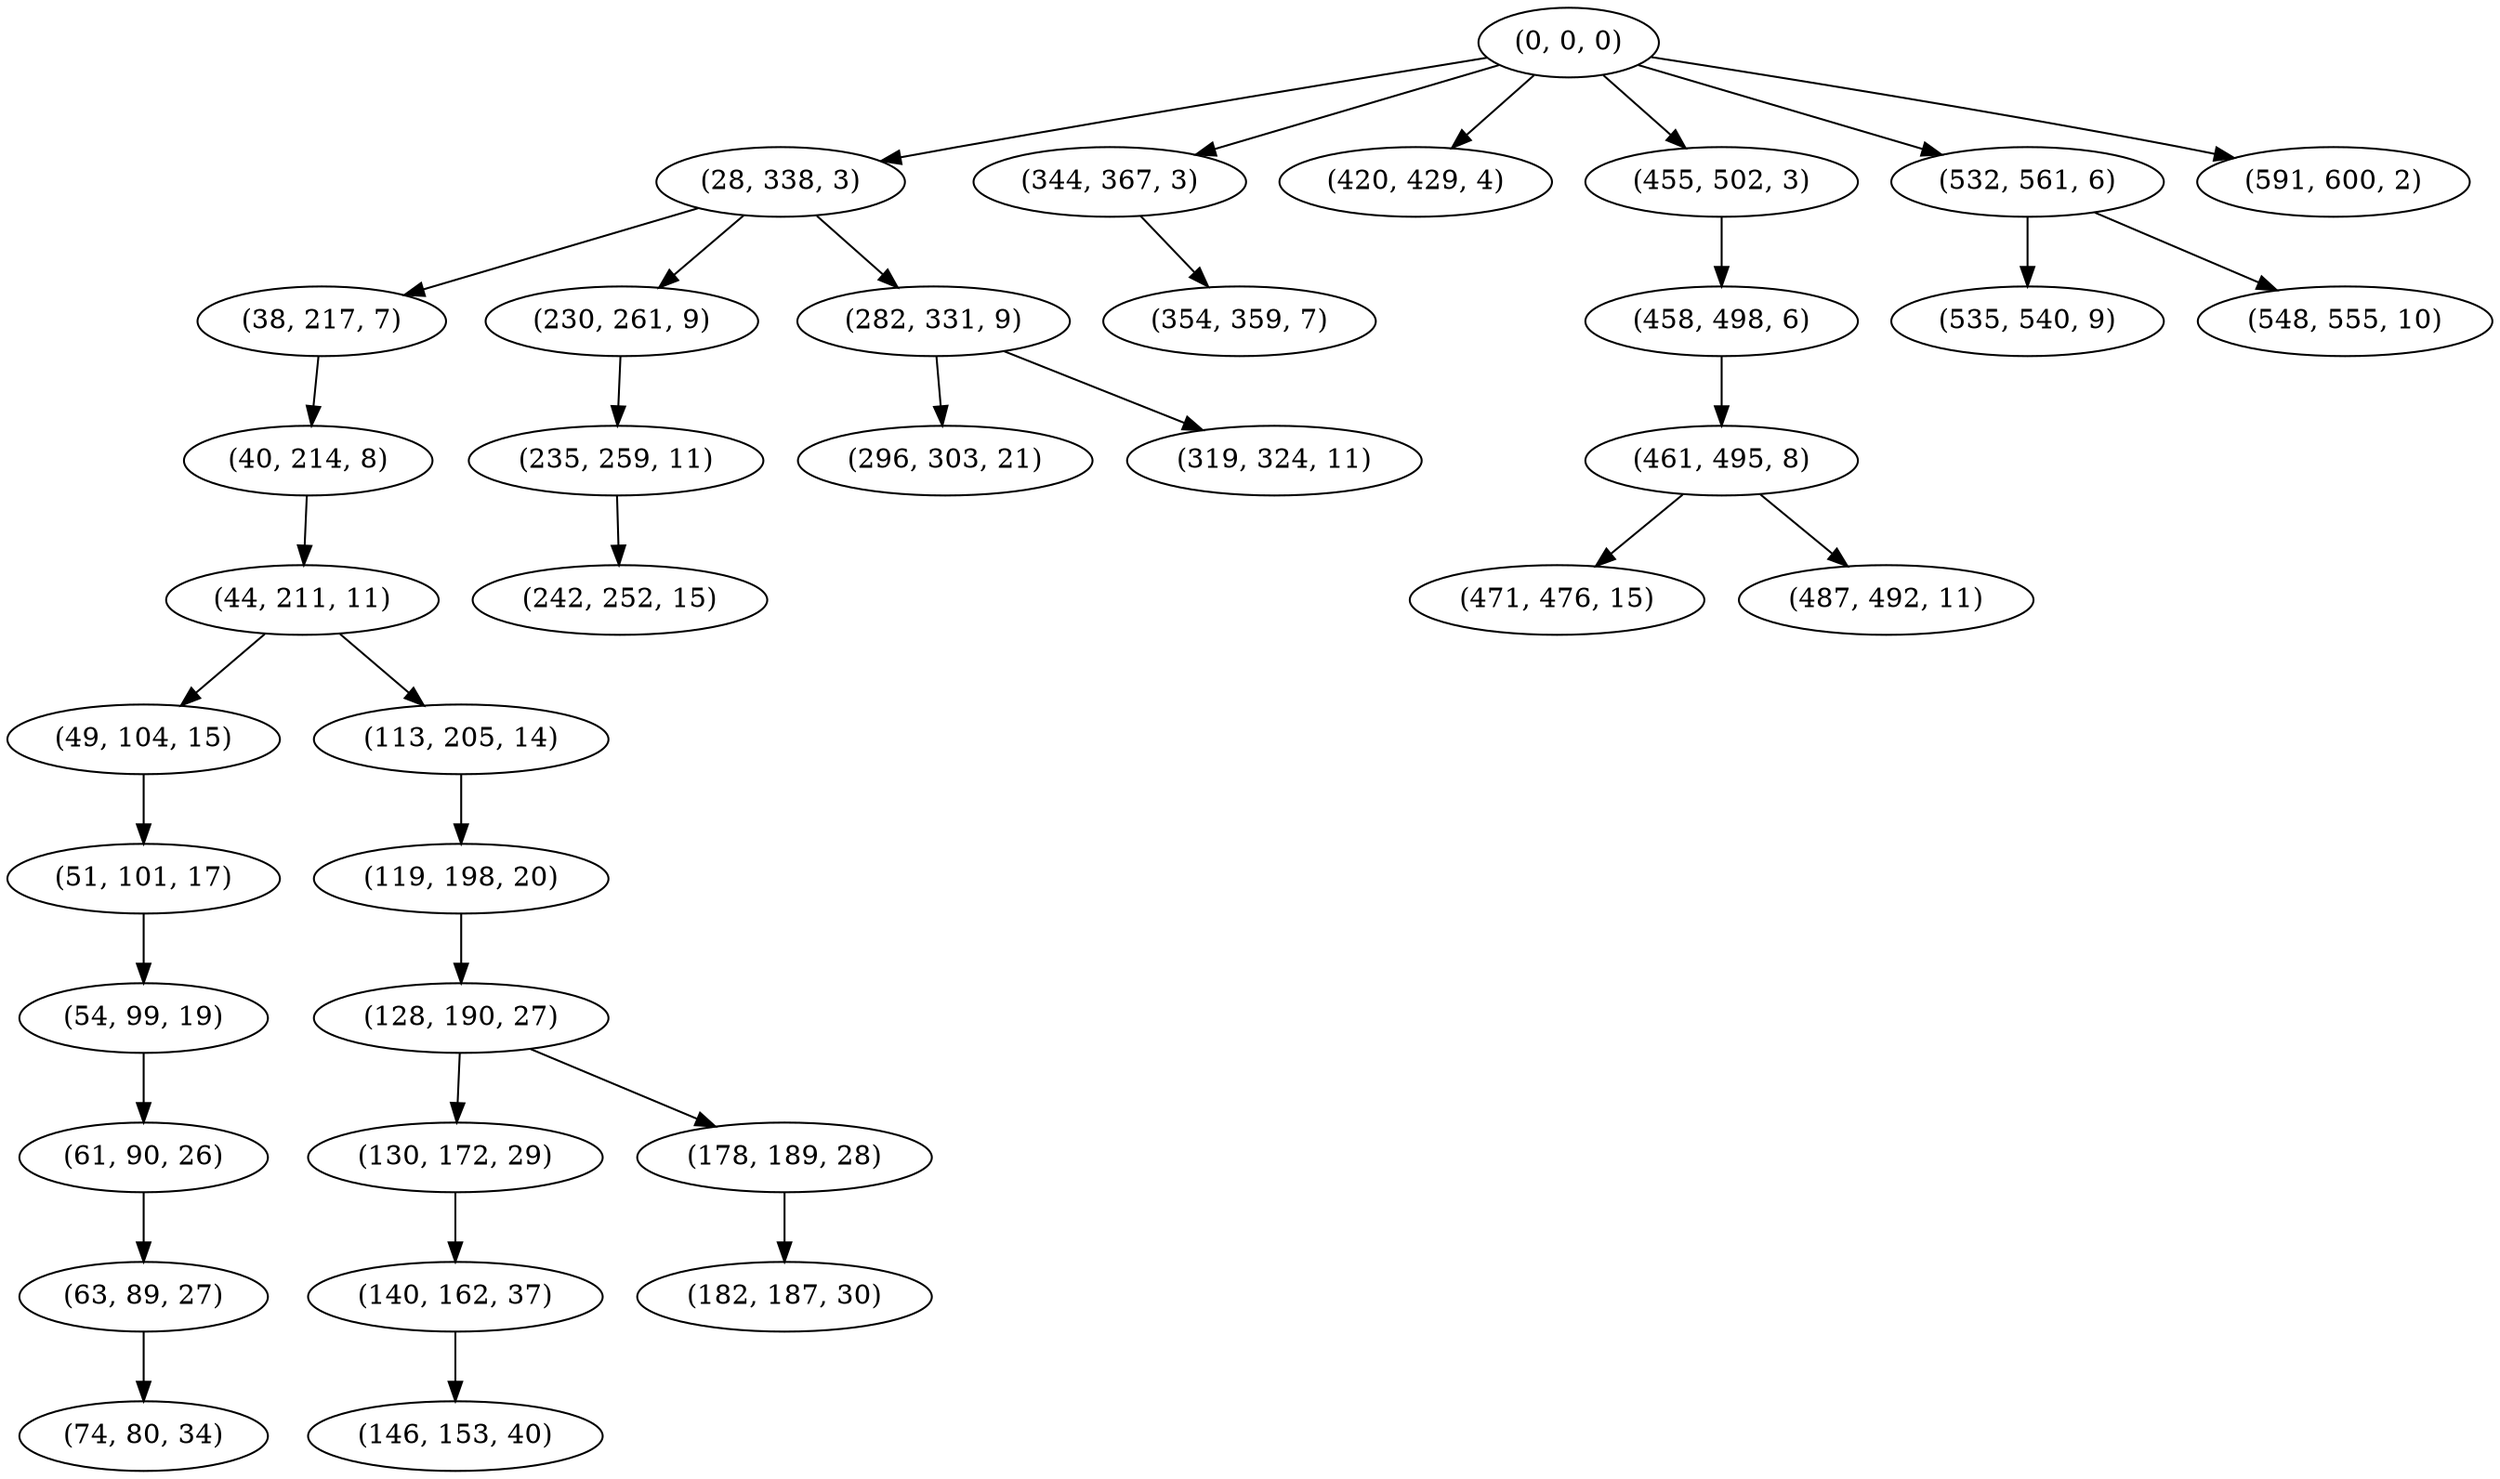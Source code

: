 digraph tree {
    "(0, 0, 0)";
    "(28, 338, 3)";
    "(38, 217, 7)";
    "(40, 214, 8)";
    "(44, 211, 11)";
    "(49, 104, 15)";
    "(51, 101, 17)";
    "(54, 99, 19)";
    "(61, 90, 26)";
    "(63, 89, 27)";
    "(74, 80, 34)";
    "(113, 205, 14)";
    "(119, 198, 20)";
    "(128, 190, 27)";
    "(130, 172, 29)";
    "(140, 162, 37)";
    "(146, 153, 40)";
    "(178, 189, 28)";
    "(182, 187, 30)";
    "(230, 261, 9)";
    "(235, 259, 11)";
    "(242, 252, 15)";
    "(282, 331, 9)";
    "(296, 303, 21)";
    "(319, 324, 11)";
    "(344, 367, 3)";
    "(354, 359, 7)";
    "(420, 429, 4)";
    "(455, 502, 3)";
    "(458, 498, 6)";
    "(461, 495, 8)";
    "(471, 476, 15)";
    "(487, 492, 11)";
    "(532, 561, 6)";
    "(535, 540, 9)";
    "(548, 555, 10)";
    "(591, 600, 2)";
    "(0, 0, 0)" -> "(28, 338, 3)";
    "(0, 0, 0)" -> "(344, 367, 3)";
    "(0, 0, 0)" -> "(420, 429, 4)";
    "(0, 0, 0)" -> "(455, 502, 3)";
    "(0, 0, 0)" -> "(532, 561, 6)";
    "(0, 0, 0)" -> "(591, 600, 2)";
    "(28, 338, 3)" -> "(38, 217, 7)";
    "(28, 338, 3)" -> "(230, 261, 9)";
    "(28, 338, 3)" -> "(282, 331, 9)";
    "(38, 217, 7)" -> "(40, 214, 8)";
    "(40, 214, 8)" -> "(44, 211, 11)";
    "(44, 211, 11)" -> "(49, 104, 15)";
    "(44, 211, 11)" -> "(113, 205, 14)";
    "(49, 104, 15)" -> "(51, 101, 17)";
    "(51, 101, 17)" -> "(54, 99, 19)";
    "(54, 99, 19)" -> "(61, 90, 26)";
    "(61, 90, 26)" -> "(63, 89, 27)";
    "(63, 89, 27)" -> "(74, 80, 34)";
    "(113, 205, 14)" -> "(119, 198, 20)";
    "(119, 198, 20)" -> "(128, 190, 27)";
    "(128, 190, 27)" -> "(130, 172, 29)";
    "(128, 190, 27)" -> "(178, 189, 28)";
    "(130, 172, 29)" -> "(140, 162, 37)";
    "(140, 162, 37)" -> "(146, 153, 40)";
    "(178, 189, 28)" -> "(182, 187, 30)";
    "(230, 261, 9)" -> "(235, 259, 11)";
    "(235, 259, 11)" -> "(242, 252, 15)";
    "(282, 331, 9)" -> "(296, 303, 21)";
    "(282, 331, 9)" -> "(319, 324, 11)";
    "(344, 367, 3)" -> "(354, 359, 7)";
    "(455, 502, 3)" -> "(458, 498, 6)";
    "(458, 498, 6)" -> "(461, 495, 8)";
    "(461, 495, 8)" -> "(471, 476, 15)";
    "(461, 495, 8)" -> "(487, 492, 11)";
    "(532, 561, 6)" -> "(535, 540, 9)";
    "(532, 561, 6)" -> "(548, 555, 10)";
}
